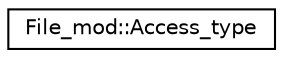 digraph "Graphical Class Hierarchy"
{
 // LATEX_PDF_SIZE
  edge [fontname="Helvetica",fontsize="10",labelfontname="Helvetica",labelfontsize="10"];
  node [fontname="Helvetica",fontsize="10",shape=record];
  rankdir="LR";
  Node0 [label="File_mod::Access_type",height=0.2,width=0.4,color="black", fillcolor="white", style="filled",URL="$structFile__mod_1_1Access__type.html",tooltip=" "];
}
